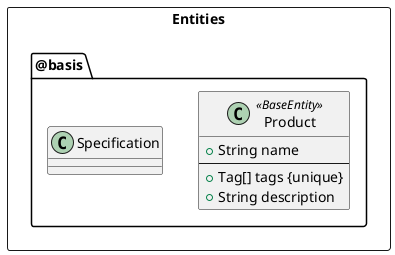 @startuml
rectangle "Entities" as entities {
  package @basis{
    class "Product" as product <<BaseEntity>> {
      + String name
      --
      + Tag[] tags {unique}
      + String description
    }
    class "Specification" as spec {}
  }
}
@enduml
